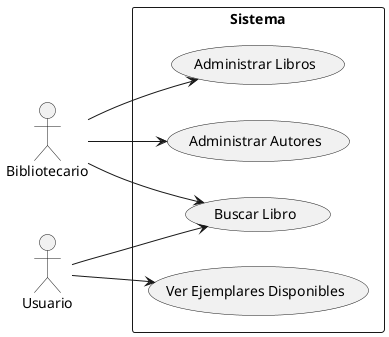 @startuml
!define RECTANGLE rectangle

left to right direction

actor Bibliotecario
actor Usuario

rectangle Sistema {
    usecase "Administrar Libros" as UC1
    usecase "Administrar Autores" as UC2
    usecase "Buscar Libro" as UC3
    usecase "Ver Ejemplares Disponibles" as UC4
}

Bibliotecario --> UC1
Bibliotecario --> UC2
Bibliotecario --> UC3
Usuario --> UC3
Usuario --> UC4

@enduml
